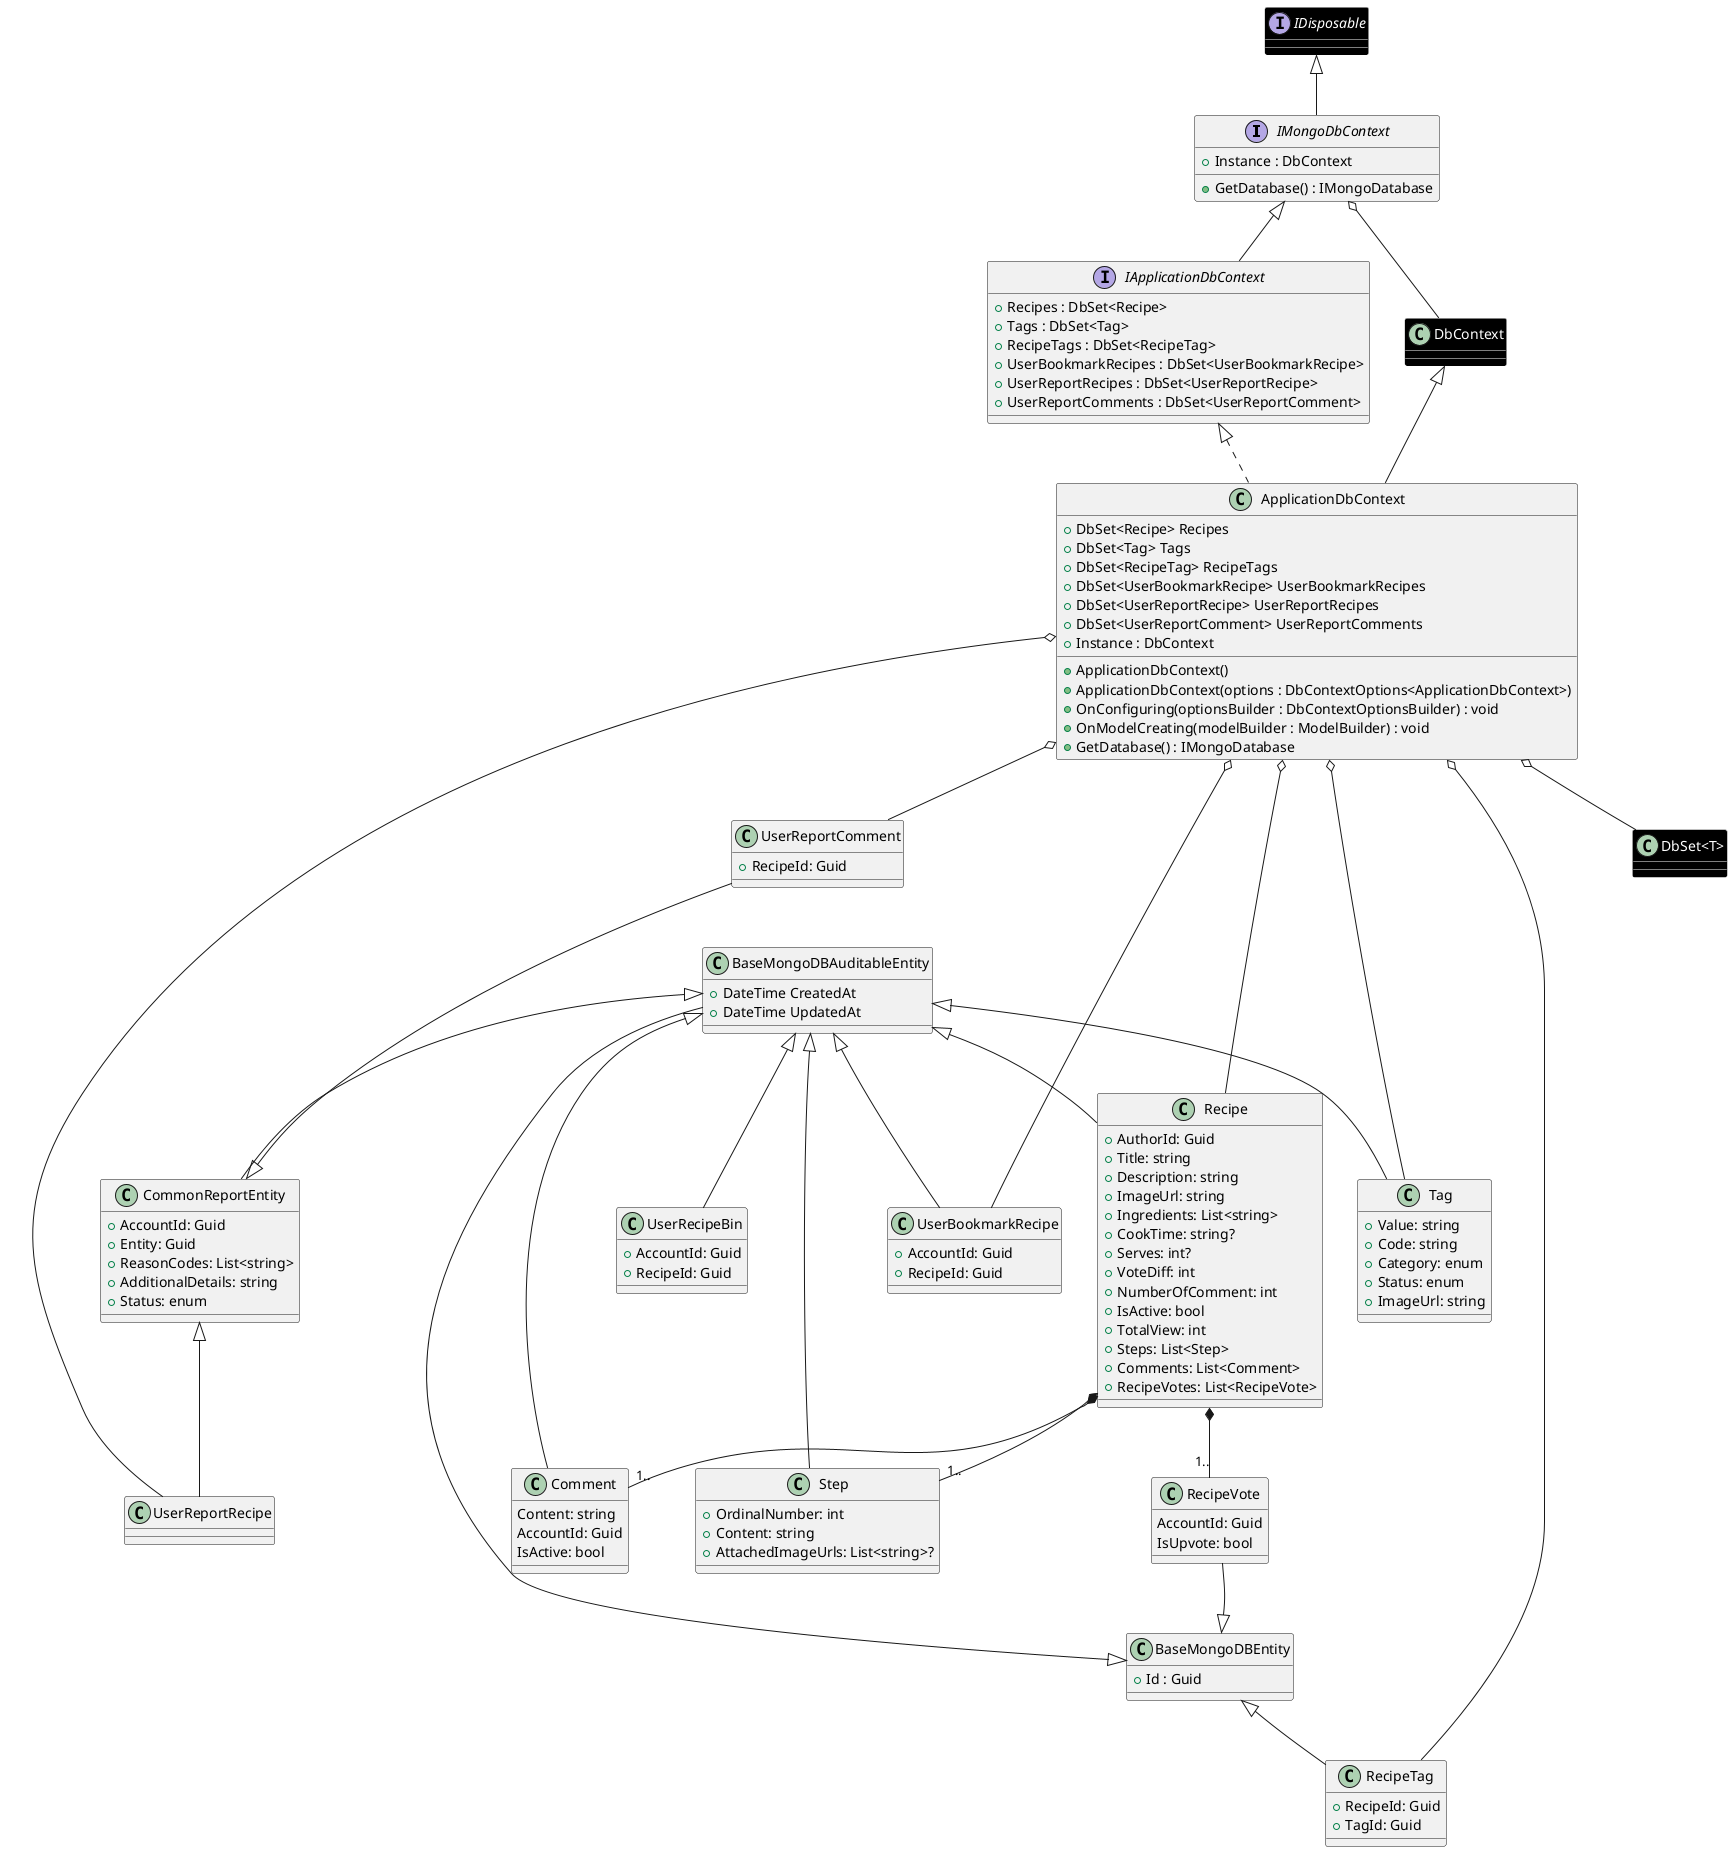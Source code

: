 @startuml AccountDbContext

interface IMongoDbContext extends IDisposable {
    +Instance : DbContext
    +GetDatabase() : IMongoDatabase
}
' ========= Entity class =========
class BaseMongoDBEntity {
    +Id : Guid
}

class BaseMongoDBAuditableEntity extends BaseMongoDBEntity {
    +DateTime CreatedAt
    +DateTime UpdatedAt
}

class Recipe extends BaseMongoDBAuditableEntity {
    +AuthorId: Guid
    +Title: string
    +Description: string
    +ImageUrl: string
    +Ingredients: List<string>
    +CookTime: string?
    +Serves: int?
    +VoteDiff: int
    +NumberOfComment: int
    +IsActive: bool
    +TotalView: int
    +Steps: List<Step>
    +Comments: List<Comment>
    +RecipeVotes: List<RecipeVote>
}

class Step extends BaseMongoDBAuditableEntity {
    +OrdinalNumber: int
    +Content: string
    +AttachedImageUrls: List<string>?
}

class Comment extends BaseMongoDBAuditableEntity {
    Content: string
    AccountId: Guid
    IsActive: bool
}

class RecipeVote extends BaseMongoDBEntity {
    AccountId: Guid
    IsUpvote: bool
}

class Tag extends BaseMongoDBAuditableEntity {
    +Value: string
    +Code: string
    +Category: enum
    +Status: enum
    +ImageUrl: string
}

class RecipeTag extends BaseMongoDBEntity {
    +RecipeId: Guid
    +TagId: Guid
}

class UserBookmarkRecipe extends BaseMongoDBAuditableEntity {
    +AccountId: Guid
    +RecipeId: Guid
}

class CommonReportEntity extends BaseMongoDBAuditableEntity {
    +AccountId: Guid
    +Entity: Guid
    +ReasonCodes: List<string>
    +AdditionalDetails: string
    +Status: enum
}

class UserReportRecipe extends CommonReportEntity {
}

class UserReportComment extends CommonReportEntity {
    +RecipeId: Guid
}

class UserRecipeBin extends BaseMongoDBAuditableEntity {
    +AccountId: Guid
    +RecipeId: Guid
}
interface IApplicationDbContext extends IMongoDbContext {
    + Recipes : DbSet<Recipe>
    + Tags : DbSet<Tag>
    + RecipeTags : DbSet<RecipeTag>
    + UserBookmarkRecipes : DbSet<UserBookmarkRecipe>
    + UserReportRecipes : DbSet<UserReportRecipe>
    + UserReportComments : DbSet<UserReportComment>
}
class ApplicationDbContext extends DbContext implements IApplicationDbContext {
    +DbSet<Recipe> Recipes
    +DbSet<Tag> Tags
    +DbSet<RecipeTag> RecipeTags
    +DbSet<UserBookmarkRecipe> UserBookmarkRecipes
    +DbSet<UserReportRecipe> UserReportRecipes
    +DbSet<UserReportComment> UserReportComments
    +Instance : DbContext
    +ApplicationDbContext()
    +ApplicationDbContext(options : DbContextOptions<ApplicationDbContext>)
    +OnConfiguring(optionsBuilder : DbContextOptionsBuilder) : void
    +OnModelCreating(modelBuilder : ModelBuilder) : void
    +GetDatabase() : IMongoDatabase
}

' ========= Library class =========
interface IDisposable #black;line:white;text:white
class "DbSet<T>" #black;line:white;text:white
class DbContext #black;line:white;text:white

IMongoDbContext o-- DbContext

' IApplicationDbContext o-- "DbSet<T>"
' IApplicationDbContext o-- Recipe
' IApplicationDbContext o-- Tag
' IApplicationDbContext o-- RecipeTag
' IApplicationDbContext o-- UserBookmarkRecipe
' IApplicationDbContext o-- UserReportRecipe
' IApplicationDbContext o-- UserReportComment

ApplicationDbContext o-- "DbSet<T>"
ApplicationDbContext o-- Recipe
ApplicationDbContext o-- Tag
ApplicationDbContext o-- RecipeTag
ApplicationDbContext o-- UserBookmarkRecipe
ApplicationDbContext o-- UserReportRecipe
ApplicationDbContext o-- UserReportComment

' =========== Style ==============

ApplicationDbContext o-[hidden]down- "DbSet<T>"
ApplicationDbContext o-[hidden]down- Recipe
ApplicationDbContext o-[hidden]down- Tag
ApplicationDbContext o-[hidden]down- RecipeTag
ApplicationDbContext o-[hidden]down- UserBookmarkRecipe

BaseMongoDBAuditableEntity -[hidden]right- BaseMongoDBEntity 
BaseMongoDBAuditableEntity -[hidden]up- Recipe 
BaseMongoDBAuditableEntity -[hidden]up- Step 
BaseMongoDBAuditableEntity -[hidden]up- Comment 
BaseMongoDBEntity -[hidden]up- RecipeVote 
BaseMongoDBAuditableEntity -[hidden]up- Tag 
BaseMongoDBEntity -[hidden]up- RecipeTag 
BaseMongoDBAuditableEntity -[hidden]up- UserBookmarkRecipe 
BaseMongoDBAuditableEntity -[hidden]up- UserReportRecipe
BaseMongoDBAuditableEntity -[hidden]up- UserReportComment 

Recipe *--"1.." Step
Recipe *--"1.." Comment
Recipe *--"1.." RecipeVote

@enduml